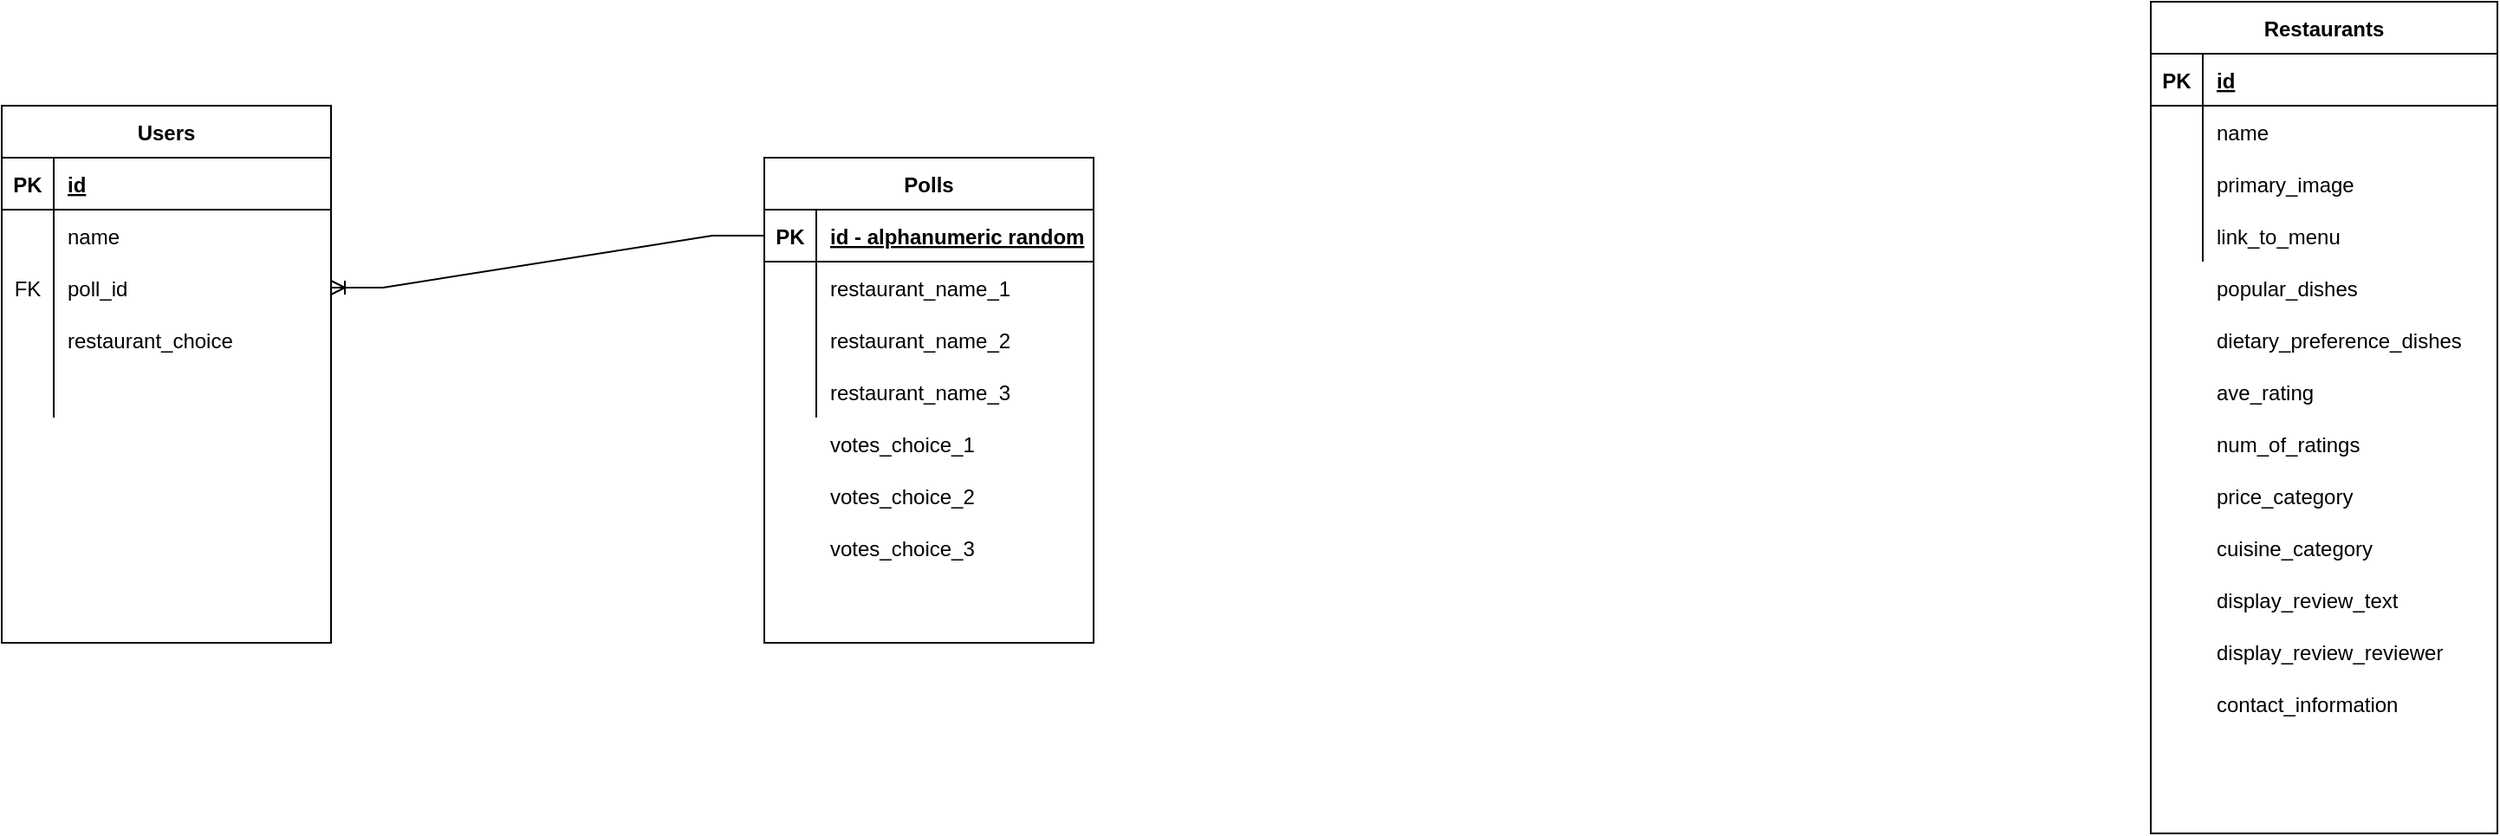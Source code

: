 <mxfile version="15.8.2" type="device"><diagram id="Tju5ZmNddB0-opzKZ4Xn" name="Page-1"><mxGraphModel dx="1426" dy="696" grid="1" gridSize="10" guides="1" tooltips="1" connect="1" arrows="1" fold="1" page="1" pageScale="1" pageWidth="850" pageHeight="1100" math="0" shadow="0"><root><mxCell id="0"/><mxCell id="1" parent="0"/><mxCell id="h1T4kVn-IH4gR7JJsUJ1-1" value="Restaurants" style="shape=table;startSize=30;container=1;collapsible=1;childLayout=tableLayout;fixedRows=1;rowLines=0;fontStyle=1;align=center;resizeLast=1;" parent="1" vertex="1"><mxGeometry x="1420" y="20" width="200" height="480" as="geometry"/></mxCell><mxCell id="h1T4kVn-IH4gR7JJsUJ1-2" value="" style="shape=partialRectangle;collapsible=0;dropTarget=0;pointerEvents=0;fillColor=none;top=0;left=0;bottom=1;right=0;points=[[0,0.5],[1,0.5]];portConstraint=eastwest;" parent="h1T4kVn-IH4gR7JJsUJ1-1" vertex="1"><mxGeometry y="30" width="200" height="30" as="geometry"/></mxCell><mxCell id="h1T4kVn-IH4gR7JJsUJ1-3" value="PK" style="shape=partialRectangle;connectable=0;fillColor=none;top=0;left=0;bottom=0;right=0;fontStyle=1;overflow=hidden;" parent="h1T4kVn-IH4gR7JJsUJ1-2" vertex="1"><mxGeometry width="30" height="30" as="geometry"><mxRectangle width="30" height="30" as="alternateBounds"/></mxGeometry></mxCell><mxCell id="h1T4kVn-IH4gR7JJsUJ1-4" value="id" style="shape=partialRectangle;connectable=0;fillColor=none;top=0;left=0;bottom=0;right=0;align=left;spacingLeft=6;fontStyle=5;overflow=hidden;" parent="h1T4kVn-IH4gR7JJsUJ1-2" vertex="1"><mxGeometry x="30" width="170" height="30" as="geometry"><mxRectangle width="170" height="30" as="alternateBounds"/></mxGeometry></mxCell><mxCell id="h1T4kVn-IH4gR7JJsUJ1-5" value="" style="shape=partialRectangle;collapsible=0;dropTarget=0;pointerEvents=0;fillColor=none;top=0;left=0;bottom=0;right=0;points=[[0,0.5],[1,0.5]];portConstraint=eastwest;" parent="h1T4kVn-IH4gR7JJsUJ1-1" vertex="1"><mxGeometry y="60" width="200" height="30" as="geometry"/></mxCell><mxCell id="h1T4kVn-IH4gR7JJsUJ1-6" value="" style="shape=partialRectangle;connectable=0;fillColor=none;top=0;left=0;bottom=0;right=0;editable=1;overflow=hidden;" parent="h1T4kVn-IH4gR7JJsUJ1-5" vertex="1"><mxGeometry width="30" height="30" as="geometry"><mxRectangle width="30" height="30" as="alternateBounds"/></mxGeometry></mxCell><mxCell id="h1T4kVn-IH4gR7JJsUJ1-7" value="name" style="shape=partialRectangle;connectable=0;fillColor=none;top=0;left=0;bottom=0;right=0;align=left;spacingLeft=6;overflow=hidden;" parent="h1T4kVn-IH4gR7JJsUJ1-5" vertex="1"><mxGeometry x="30" width="170" height="30" as="geometry"><mxRectangle width="170" height="30" as="alternateBounds"/></mxGeometry></mxCell><mxCell id="h1T4kVn-IH4gR7JJsUJ1-8" value="" style="shape=partialRectangle;collapsible=0;dropTarget=0;pointerEvents=0;fillColor=none;top=0;left=0;bottom=0;right=0;points=[[0,0.5],[1,0.5]];portConstraint=eastwest;" parent="h1T4kVn-IH4gR7JJsUJ1-1" vertex="1"><mxGeometry y="90" width="200" height="30" as="geometry"/></mxCell><mxCell id="h1T4kVn-IH4gR7JJsUJ1-9" value="" style="shape=partialRectangle;connectable=0;fillColor=none;top=0;left=0;bottom=0;right=0;editable=1;overflow=hidden;" parent="h1T4kVn-IH4gR7JJsUJ1-8" vertex="1"><mxGeometry width="30" height="30" as="geometry"><mxRectangle width="30" height="30" as="alternateBounds"/></mxGeometry></mxCell><mxCell id="h1T4kVn-IH4gR7JJsUJ1-10" value="primary_image" style="shape=partialRectangle;connectable=0;fillColor=none;top=0;left=0;bottom=0;right=0;align=left;spacingLeft=6;overflow=hidden;" parent="h1T4kVn-IH4gR7JJsUJ1-8" vertex="1"><mxGeometry x="30" width="170" height="30" as="geometry"><mxRectangle width="170" height="30" as="alternateBounds"/></mxGeometry></mxCell><mxCell id="h1T4kVn-IH4gR7JJsUJ1-11" value="" style="shape=partialRectangle;collapsible=0;dropTarget=0;pointerEvents=0;fillColor=none;top=0;left=0;bottom=0;right=0;points=[[0,0.5],[1,0.5]];portConstraint=eastwest;" parent="h1T4kVn-IH4gR7JJsUJ1-1" vertex="1"><mxGeometry y="120" width="200" height="30" as="geometry"/></mxCell><mxCell id="h1T4kVn-IH4gR7JJsUJ1-12" value="" style="shape=partialRectangle;connectable=0;fillColor=none;top=0;left=0;bottom=0;right=0;editable=1;overflow=hidden;" parent="h1T4kVn-IH4gR7JJsUJ1-11" vertex="1"><mxGeometry width="30" height="30" as="geometry"><mxRectangle width="30" height="30" as="alternateBounds"/></mxGeometry></mxCell><mxCell id="h1T4kVn-IH4gR7JJsUJ1-13" value="link_to_menu" style="shape=partialRectangle;connectable=0;fillColor=none;top=0;left=0;bottom=0;right=0;align=left;spacingLeft=6;overflow=hidden;" parent="h1T4kVn-IH4gR7JJsUJ1-11" vertex="1"><mxGeometry x="30" width="170" height="30" as="geometry"><mxRectangle width="170" height="30" as="alternateBounds"/></mxGeometry></mxCell><mxCell id="h1T4kVn-IH4gR7JJsUJ1-27" value="popular_dishes" style="shape=partialRectangle;connectable=0;fillColor=none;top=0;left=0;bottom=0;right=0;align=left;spacingLeft=6;overflow=hidden;" parent="1" vertex="1"><mxGeometry x="1450" y="170" width="150" height="30" as="geometry"><mxRectangle width="150" height="30" as="alternateBounds"/></mxGeometry></mxCell><mxCell id="h1T4kVn-IH4gR7JJsUJ1-28" value="dietary_preference_dishes" style="shape=partialRectangle;connectable=0;fillColor=none;top=0;left=0;bottom=0;right=0;align=left;spacingLeft=6;overflow=hidden;" parent="1" vertex="1"><mxGeometry x="1450" y="200" width="150" height="30" as="geometry"><mxRectangle width="150" height="30" as="alternateBounds"/></mxGeometry></mxCell><mxCell id="h1T4kVn-IH4gR7JJsUJ1-29" value="ave_rating" style="shape=partialRectangle;connectable=0;fillColor=none;top=0;left=0;bottom=0;right=0;align=left;spacingLeft=6;overflow=hidden;" parent="1" vertex="1"><mxGeometry x="1450" y="230" width="150" height="30" as="geometry"><mxRectangle width="150" height="30" as="alternateBounds"/></mxGeometry></mxCell><mxCell id="h1T4kVn-IH4gR7JJsUJ1-30" value="num_of_ratings" style="shape=partialRectangle;connectable=0;fillColor=none;top=0;left=0;bottom=0;right=0;align=left;spacingLeft=6;overflow=hidden;" parent="1" vertex="1"><mxGeometry x="1450" y="260" width="150" height="30" as="geometry"><mxRectangle width="150" height="30" as="alternateBounds"/></mxGeometry></mxCell><mxCell id="h1T4kVn-IH4gR7JJsUJ1-31" value="price_category" style="shape=partialRectangle;connectable=0;fillColor=none;top=0;left=0;bottom=0;right=0;align=left;spacingLeft=6;overflow=hidden;" parent="1" vertex="1"><mxGeometry x="1450" y="290" width="150" height="30" as="geometry"><mxRectangle width="150" height="30" as="alternateBounds"/></mxGeometry></mxCell><mxCell id="h1T4kVn-IH4gR7JJsUJ1-32" value="cuisine_category" style="shape=partialRectangle;connectable=0;fillColor=none;top=0;left=0;bottom=0;right=0;align=left;spacingLeft=6;overflow=hidden;" parent="1" vertex="1"><mxGeometry x="1450" y="320" width="150" height="30" as="geometry"><mxRectangle width="150" height="30" as="alternateBounds"/></mxGeometry></mxCell><mxCell id="h1T4kVn-IH4gR7JJsUJ1-34" value="display_review_text" style="shape=partialRectangle;connectable=0;fillColor=none;top=0;left=0;bottom=0;right=0;align=left;spacingLeft=6;overflow=hidden;" parent="1" vertex="1"><mxGeometry x="1450" y="350" width="150" height="30" as="geometry"><mxRectangle width="150" height="30" as="alternateBounds"/></mxGeometry></mxCell><mxCell id="h1T4kVn-IH4gR7JJsUJ1-35" value="display_review_reviewer" style="shape=partialRectangle;connectable=0;fillColor=none;top=0;left=0;bottom=0;right=0;align=left;spacingLeft=6;overflow=hidden;" parent="1" vertex="1"><mxGeometry x="1450" y="380" width="150" height="30" as="geometry"><mxRectangle width="150" height="30" as="alternateBounds"/></mxGeometry></mxCell><mxCell id="h1T4kVn-IH4gR7JJsUJ1-59" value="Polls" style="shape=table;startSize=30;container=1;collapsible=1;childLayout=tableLayout;fixedRows=1;rowLines=0;fontStyle=1;align=center;resizeLast=1;" parent="1" vertex="1"><mxGeometry x="620" y="110" width="190" height="280" as="geometry"/></mxCell><mxCell id="h1T4kVn-IH4gR7JJsUJ1-60" value="" style="shape=partialRectangle;collapsible=0;dropTarget=0;pointerEvents=0;fillColor=none;top=0;left=0;bottom=1;right=0;points=[[0,0.5],[1,0.5]];portConstraint=eastwest;" parent="h1T4kVn-IH4gR7JJsUJ1-59" vertex="1"><mxGeometry y="30" width="190" height="30" as="geometry"/></mxCell><mxCell id="h1T4kVn-IH4gR7JJsUJ1-61" value="PK" style="shape=partialRectangle;connectable=0;fillColor=none;top=0;left=0;bottom=0;right=0;fontStyle=1;overflow=hidden;" parent="h1T4kVn-IH4gR7JJsUJ1-60" vertex="1"><mxGeometry width="30" height="30" as="geometry"><mxRectangle width="30" height="30" as="alternateBounds"/></mxGeometry></mxCell><mxCell id="h1T4kVn-IH4gR7JJsUJ1-62" value="id - alphanumeric random" style="shape=partialRectangle;connectable=0;fillColor=none;top=0;left=0;bottom=0;right=0;align=left;spacingLeft=6;fontStyle=5;overflow=hidden;" parent="h1T4kVn-IH4gR7JJsUJ1-60" vertex="1"><mxGeometry x="30" width="160" height="30" as="geometry"><mxRectangle width="160" height="30" as="alternateBounds"/></mxGeometry></mxCell><mxCell id="h1T4kVn-IH4gR7JJsUJ1-63" value="" style="shape=partialRectangle;collapsible=0;dropTarget=0;pointerEvents=0;fillColor=none;top=0;left=0;bottom=0;right=0;points=[[0,0.5],[1,0.5]];portConstraint=eastwest;" parent="h1T4kVn-IH4gR7JJsUJ1-59" vertex="1"><mxGeometry y="60" width="190" height="30" as="geometry"/></mxCell><mxCell id="h1T4kVn-IH4gR7JJsUJ1-64" value="" style="shape=partialRectangle;connectable=0;fillColor=none;top=0;left=0;bottom=0;right=0;editable=1;overflow=hidden;" parent="h1T4kVn-IH4gR7JJsUJ1-63" vertex="1"><mxGeometry width="30" height="30" as="geometry"><mxRectangle width="30" height="30" as="alternateBounds"/></mxGeometry></mxCell><mxCell id="h1T4kVn-IH4gR7JJsUJ1-65" value="restaurant_name_1" style="shape=partialRectangle;connectable=0;fillColor=none;top=0;left=0;bottom=0;right=0;align=left;spacingLeft=6;overflow=hidden;" parent="h1T4kVn-IH4gR7JJsUJ1-63" vertex="1"><mxGeometry x="30" width="160" height="30" as="geometry"><mxRectangle width="160" height="30" as="alternateBounds"/></mxGeometry></mxCell><mxCell id="h1T4kVn-IH4gR7JJsUJ1-66" value="" style="shape=partialRectangle;collapsible=0;dropTarget=0;pointerEvents=0;fillColor=none;top=0;left=0;bottom=0;right=0;points=[[0,0.5],[1,0.5]];portConstraint=eastwest;" parent="h1T4kVn-IH4gR7JJsUJ1-59" vertex="1"><mxGeometry y="90" width="190" height="30" as="geometry"/></mxCell><mxCell id="h1T4kVn-IH4gR7JJsUJ1-67" value="" style="shape=partialRectangle;connectable=0;fillColor=none;top=0;left=0;bottom=0;right=0;editable=1;overflow=hidden;" parent="h1T4kVn-IH4gR7JJsUJ1-66" vertex="1"><mxGeometry width="30" height="30" as="geometry"><mxRectangle width="30" height="30" as="alternateBounds"/></mxGeometry></mxCell><mxCell id="h1T4kVn-IH4gR7JJsUJ1-68" value="restaurant_name_2" style="shape=partialRectangle;connectable=0;fillColor=none;top=0;left=0;bottom=0;right=0;align=left;spacingLeft=6;overflow=hidden;" parent="h1T4kVn-IH4gR7JJsUJ1-66" vertex="1"><mxGeometry x="30" width="160" height="30" as="geometry"><mxRectangle width="160" height="30" as="alternateBounds"/></mxGeometry></mxCell><mxCell id="h1T4kVn-IH4gR7JJsUJ1-69" value="" style="shape=partialRectangle;collapsible=0;dropTarget=0;pointerEvents=0;fillColor=none;top=0;left=0;bottom=0;right=0;points=[[0,0.5],[1,0.5]];portConstraint=eastwest;" parent="h1T4kVn-IH4gR7JJsUJ1-59" vertex="1"><mxGeometry y="120" width="190" height="30" as="geometry"/></mxCell><mxCell id="h1T4kVn-IH4gR7JJsUJ1-70" value="" style="shape=partialRectangle;connectable=0;fillColor=none;top=0;left=0;bottom=0;right=0;editable=1;overflow=hidden;" parent="h1T4kVn-IH4gR7JJsUJ1-69" vertex="1"><mxGeometry width="30" height="30" as="geometry"><mxRectangle width="30" height="30" as="alternateBounds"/></mxGeometry></mxCell><mxCell id="h1T4kVn-IH4gR7JJsUJ1-71" value="restaurant_name_3" style="shape=partialRectangle;connectable=0;fillColor=none;top=0;left=0;bottom=0;right=0;align=left;spacingLeft=6;overflow=hidden;" parent="h1T4kVn-IH4gR7JJsUJ1-69" vertex="1"><mxGeometry x="30" width="160" height="30" as="geometry"><mxRectangle width="160" height="30" as="alternateBounds"/></mxGeometry></mxCell><mxCell id="h1T4kVn-IH4gR7JJsUJ1-76" value="votes_choice_1" style="shape=partialRectangle;connectable=0;fillColor=none;top=0;left=0;bottom=0;right=0;align=left;spacingLeft=6;overflow=hidden;" parent="1" vertex="1"><mxGeometry x="650" y="260" width="150" height="30" as="geometry"><mxRectangle width="150" height="30" as="alternateBounds"/></mxGeometry></mxCell><mxCell id="h1T4kVn-IH4gR7JJsUJ1-77" value="votes_choice_2" style="shape=partialRectangle;connectable=0;fillColor=none;top=0;left=0;bottom=0;right=0;align=left;spacingLeft=6;overflow=hidden;" parent="1" vertex="1"><mxGeometry x="650" y="290" width="150" height="30" as="geometry"><mxRectangle width="150" height="30" as="alternateBounds"/></mxGeometry></mxCell><mxCell id="h1T4kVn-IH4gR7JJsUJ1-78" value="votes_choice_3" style="shape=partialRectangle;connectable=0;fillColor=none;top=0;left=0;bottom=0;right=0;align=left;spacingLeft=6;overflow=hidden;" parent="1" vertex="1"><mxGeometry x="650" y="320" width="150" height="30" as="geometry"><mxRectangle width="150" height="30" as="alternateBounds"/></mxGeometry></mxCell><mxCell id="h1T4kVn-IH4gR7JJsUJ1-79" value="contact_information" style="shape=partialRectangle;connectable=0;fillColor=none;top=0;left=0;bottom=0;right=0;align=left;spacingLeft=6;overflow=hidden;" parent="1" vertex="1"><mxGeometry x="1450" y="410" width="150" height="30" as="geometry"><mxRectangle width="150" height="30" as="alternateBounds"/></mxGeometry></mxCell><mxCell id="h1T4kVn-IH4gR7JJsUJ1-80" value="Users" style="shape=table;startSize=30;container=1;collapsible=1;childLayout=tableLayout;fixedRows=1;rowLines=0;fontStyle=1;align=center;resizeLast=1;" parent="1" vertex="1"><mxGeometry x="180" y="80" width="190" height="310" as="geometry"/></mxCell><mxCell id="h1T4kVn-IH4gR7JJsUJ1-81" value="" style="shape=partialRectangle;collapsible=0;dropTarget=0;pointerEvents=0;fillColor=none;top=0;left=0;bottom=1;right=0;points=[[0,0.5],[1,0.5]];portConstraint=eastwest;" parent="h1T4kVn-IH4gR7JJsUJ1-80" vertex="1"><mxGeometry y="30" width="190" height="30" as="geometry"/></mxCell><mxCell id="h1T4kVn-IH4gR7JJsUJ1-82" value="PK" style="shape=partialRectangle;connectable=0;fillColor=none;top=0;left=0;bottom=0;right=0;fontStyle=1;overflow=hidden;" parent="h1T4kVn-IH4gR7JJsUJ1-81" vertex="1"><mxGeometry width="30" height="30" as="geometry"><mxRectangle width="30" height="30" as="alternateBounds"/></mxGeometry></mxCell><mxCell id="h1T4kVn-IH4gR7JJsUJ1-83" value="id" style="shape=partialRectangle;connectable=0;fillColor=none;top=0;left=0;bottom=0;right=0;align=left;spacingLeft=6;fontStyle=5;overflow=hidden;" parent="h1T4kVn-IH4gR7JJsUJ1-81" vertex="1"><mxGeometry x="30" width="160" height="30" as="geometry"><mxRectangle width="160" height="30" as="alternateBounds"/></mxGeometry></mxCell><mxCell id="h1T4kVn-IH4gR7JJsUJ1-84" value="" style="shape=partialRectangle;collapsible=0;dropTarget=0;pointerEvents=0;fillColor=none;top=0;left=0;bottom=0;right=0;points=[[0,0.5],[1,0.5]];portConstraint=eastwest;" parent="h1T4kVn-IH4gR7JJsUJ1-80" vertex="1"><mxGeometry y="60" width="190" height="30" as="geometry"/></mxCell><mxCell id="h1T4kVn-IH4gR7JJsUJ1-85" value="" style="shape=partialRectangle;connectable=0;fillColor=none;top=0;left=0;bottom=0;right=0;editable=1;overflow=hidden;" parent="h1T4kVn-IH4gR7JJsUJ1-84" vertex="1"><mxGeometry width="30" height="30" as="geometry"><mxRectangle width="30" height="30" as="alternateBounds"/></mxGeometry></mxCell><mxCell id="h1T4kVn-IH4gR7JJsUJ1-86" value="name" style="shape=partialRectangle;connectable=0;fillColor=none;top=0;left=0;bottom=0;right=0;align=left;spacingLeft=6;overflow=hidden;" parent="h1T4kVn-IH4gR7JJsUJ1-84" vertex="1"><mxGeometry x="30" width="160" height="30" as="geometry"><mxRectangle width="160" height="30" as="alternateBounds"/></mxGeometry></mxCell><mxCell id="h1T4kVn-IH4gR7JJsUJ1-87" value="" style="shape=partialRectangle;collapsible=0;dropTarget=0;pointerEvents=0;fillColor=none;top=0;left=0;bottom=0;right=0;points=[[0,0.5],[1,0.5]];portConstraint=eastwest;" parent="h1T4kVn-IH4gR7JJsUJ1-80" vertex="1"><mxGeometry y="90" width="190" height="30" as="geometry"/></mxCell><mxCell id="h1T4kVn-IH4gR7JJsUJ1-88" value="FK" style="shape=partialRectangle;connectable=0;fillColor=none;top=0;left=0;bottom=0;right=0;editable=1;overflow=hidden;" parent="h1T4kVn-IH4gR7JJsUJ1-87" vertex="1"><mxGeometry width="30" height="30" as="geometry"><mxRectangle width="30" height="30" as="alternateBounds"/></mxGeometry></mxCell><mxCell id="h1T4kVn-IH4gR7JJsUJ1-89" value="poll_id" style="shape=partialRectangle;connectable=0;fillColor=none;top=0;left=0;bottom=0;right=0;align=left;spacingLeft=6;overflow=hidden;" parent="h1T4kVn-IH4gR7JJsUJ1-87" vertex="1"><mxGeometry x="30" width="160" height="30" as="geometry"><mxRectangle width="160" height="30" as="alternateBounds"/></mxGeometry></mxCell><mxCell id="h1T4kVn-IH4gR7JJsUJ1-90" value="" style="shape=partialRectangle;collapsible=0;dropTarget=0;pointerEvents=0;fillColor=none;top=0;left=0;bottom=0;right=0;points=[[0,0.5],[1,0.5]];portConstraint=eastwest;" parent="h1T4kVn-IH4gR7JJsUJ1-80" vertex="1"><mxGeometry y="120" width="190" height="30" as="geometry"/></mxCell><mxCell id="h1T4kVn-IH4gR7JJsUJ1-91" value="" style="shape=partialRectangle;connectable=0;fillColor=none;top=0;left=0;bottom=0;right=0;editable=1;overflow=hidden;" parent="h1T4kVn-IH4gR7JJsUJ1-90" vertex="1"><mxGeometry width="30" height="30" as="geometry"><mxRectangle width="30" height="30" as="alternateBounds"/></mxGeometry></mxCell><mxCell id="h1T4kVn-IH4gR7JJsUJ1-92" value="restaurant_choice" style="shape=partialRectangle;connectable=0;fillColor=none;top=0;left=0;bottom=0;right=0;align=left;spacingLeft=6;overflow=hidden;" parent="h1T4kVn-IH4gR7JJsUJ1-90" vertex="1"><mxGeometry x="30" width="160" height="30" as="geometry"><mxRectangle width="160" height="30" as="alternateBounds"/></mxGeometry></mxCell><mxCell id="h1T4kVn-IH4gR7JJsUJ1-93" value="" style="shape=partialRectangle;collapsible=0;dropTarget=0;pointerEvents=0;fillColor=none;top=0;left=0;bottom=0;right=0;points=[[0,0.5],[1,0.5]];portConstraint=eastwest;" parent="h1T4kVn-IH4gR7JJsUJ1-80" vertex="1"><mxGeometry y="150" width="190" height="30" as="geometry"/></mxCell><mxCell id="h1T4kVn-IH4gR7JJsUJ1-94" value="" style="shape=partialRectangle;connectable=0;fillColor=none;top=0;left=0;bottom=0;right=0;editable=1;overflow=hidden;" parent="h1T4kVn-IH4gR7JJsUJ1-93" vertex="1"><mxGeometry width="30" height="30" as="geometry"><mxRectangle width="30" height="30" as="alternateBounds"/></mxGeometry></mxCell><mxCell id="h1T4kVn-IH4gR7JJsUJ1-95" value="" style="shape=partialRectangle;connectable=0;fillColor=none;top=0;left=0;bottom=0;right=0;align=left;spacingLeft=6;overflow=hidden;" parent="h1T4kVn-IH4gR7JJsUJ1-93" vertex="1"><mxGeometry x="30" width="160" height="30" as="geometry"><mxRectangle width="160" height="30" as="alternateBounds"/></mxGeometry></mxCell><mxCell id="h1T4kVn-IH4gR7JJsUJ1-96" value="" style="edgeStyle=entityRelationEdgeStyle;fontSize=12;html=1;endArrow=ERoneToMany;rounded=0;exitX=0;exitY=0.5;exitDx=0;exitDy=0;entryX=1;entryY=0.5;entryDx=0;entryDy=0;" parent="1" source="h1T4kVn-IH4gR7JJsUJ1-60" target="h1T4kVn-IH4gR7JJsUJ1-87" edge="1"><mxGeometry width="100" height="100" relative="1" as="geometry"><mxPoint x="510" y="270" as="sourcePoint"/><mxPoint x="525" y="150" as="targetPoint"/></mxGeometry></mxCell></root></mxGraphModel></diagram></mxfile>